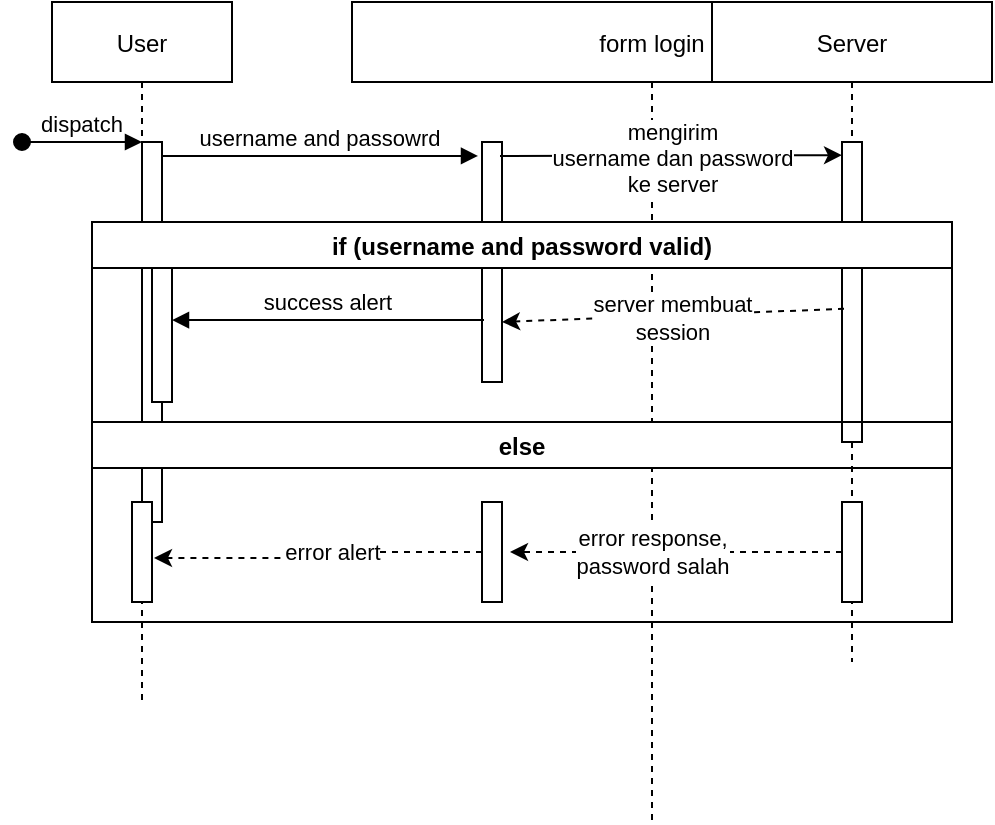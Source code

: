 <mxfile version="17.4.4" type="github">
  <diagram id="kgpKYQtTHZ0yAKxKKP6v" name="Page-1">
    <mxGraphModel dx="868" dy="481" grid="1" gridSize="10" guides="1" tooltips="1" connect="1" arrows="1" fold="1" page="1" pageScale="1" pageWidth="850" pageHeight="1100" math="0" shadow="0">
      <root>
        <mxCell id="0" />
        <mxCell id="1" parent="0" />
        <mxCell id="3nuBFxr9cyL0pnOWT2aG-1" value="User" style="shape=umlLifeline;perimeter=lifelinePerimeter;container=1;collapsible=0;recursiveResize=0;rounded=0;shadow=0;strokeWidth=1;" parent="1" vertex="1">
          <mxGeometry x="100" y="80" width="90" height="350" as="geometry" />
        </mxCell>
        <mxCell id="3nuBFxr9cyL0pnOWT2aG-2" value="" style="points=[];perimeter=orthogonalPerimeter;rounded=0;shadow=0;strokeWidth=1;" parent="3nuBFxr9cyL0pnOWT2aG-1" vertex="1">
          <mxGeometry x="45" y="70" width="10" height="190" as="geometry" />
        </mxCell>
        <mxCell id="3nuBFxr9cyL0pnOWT2aG-3" value="dispatch" style="verticalAlign=bottom;startArrow=oval;endArrow=block;startSize=8;shadow=0;strokeWidth=1;" parent="3nuBFxr9cyL0pnOWT2aG-1" target="3nuBFxr9cyL0pnOWT2aG-2" edge="1">
          <mxGeometry relative="1" as="geometry">
            <mxPoint x="-15" y="70" as="sourcePoint" />
          </mxGeometry>
        </mxCell>
        <mxCell id="3nuBFxr9cyL0pnOWT2aG-4" value="" style="points=[];perimeter=orthogonalPerimeter;rounded=0;shadow=0;strokeWidth=1;" parent="3nuBFxr9cyL0pnOWT2aG-1" vertex="1">
          <mxGeometry x="50" y="120" width="10" height="80" as="geometry" />
        </mxCell>
        <mxCell id="8AAEKPK9EOVyel0DEqaB-18" value="" style="points=[];perimeter=orthogonalPerimeter;rounded=0;shadow=0;strokeWidth=1;" vertex="1" parent="3nuBFxr9cyL0pnOWT2aG-1">
          <mxGeometry x="40" y="250" width="10" height="50" as="geometry" />
        </mxCell>
        <mxCell id="3nuBFxr9cyL0pnOWT2aG-5" value="form login" style="shape=umlLifeline;perimeter=lifelinePerimeter;container=1;collapsible=0;recursiveResize=0;rounded=0;shadow=0;strokeWidth=1;" parent="1" vertex="1">
          <mxGeometry x="250" y="80" width="300" height="410" as="geometry" />
        </mxCell>
        <mxCell id="8AAEKPK9EOVyel0DEqaB-6" value="" style="points=[];perimeter=orthogonalPerimeter;rounded=0;shadow=0;strokeWidth=1;" vertex="1" parent="3nuBFxr9cyL0pnOWT2aG-5">
          <mxGeometry x="65" y="70" width="10" height="120" as="geometry" />
        </mxCell>
        <mxCell id="8AAEKPK9EOVyel0DEqaB-17" value="" style="points=[];perimeter=orthogonalPerimeter;rounded=0;shadow=0;strokeWidth=1;" vertex="1" parent="3nuBFxr9cyL0pnOWT2aG-5">
          <mxGeometry x="65" y="250" width="10" height="50" as="geometry" />
        </mxCell>
        <mxCell id="8AAEKPK9EOVyel0DEqaB-26" value="else" style="swimlane;" vertex="1" parent="3nuBFxr9cyL0pnOWT2aG-5">
          <mxGeometry x="-130" y="210" width="430" height="100" as="geometry" />
        </mxCell>
        <mxCell id="3nuBFxr9cyL0pnOWT2aG-8" value="username and passowrd" style="verticalAlign=bottom;endArrow=block;entryX=-0.2;entryY=0.058;shadow=0;strokeWidth=1;entryDx=0;entryDy=0;entryPerimeter=0;" parent="1" source="3nuBFxr9cyL0pnOWT2aG-2" target="8AAEKPK9EOVyel0DEqaB-6" edge="1">
          <mxGeometry relative="1" as="geometry">
            <mxPoint x="275" y="160" as="sourcePoint" />
            <mxPoint x="305" y="160.0" as="targetPoint" />
          </mxGeometry>
        </mxCell>
        <mxCell id="3nuBFxr9cyL0pnOWT2aG-9" value="success alert" style="verticalAlign=bottom;endArrow=block;shadow=0;strokeWidth=1;exitX=0.1;exitY=0.742;exitDx=0;exitDy=0;exitPerimeter=0;" parent="1" source="8AAEKPK9EOVyel0DEqaB-6" target="3nuBFxr9cyL0pnOWT2aG-4" edge="1">
          <mxGeometry relative="1" as="geometry">
            <mxPoint x="305" y="240" as="sourcePoint" />
          </mxGeometry>
        </mxCell>
        <mxCell id="8AAEKPK9EOVyel0DEqaB-4" value="Server" style="shape=umlLifeline;perimeter=lifelinePerimeter;container=1;collapsible=0;recursiveResize=0;rounded=0;shadow=0;strokeWidth=1;" vertex="1" parent="1">
          <mxGeometry x="430" y="80" width="140" height="330" as="geometry" />
        </mxCell>
        <mxCell id="8AAEKPK9EOVyel0DEqaB-5" value="" style="points=[];perimeter=orthogonalPerimeter;rounded=0;shadow=0;strokeWidth=1;" vertex="1" parent="8AAEKPK9EOVyel0DEqaB-4">
          <mxGeometry x="65" y="70" width="10" height="150" as="geometry" />
        </mxCell>
        <mxCell id="8AAEKPK9EOVyel0DEqaB-16" value="" style="points=[];perimeter=orthogonalPerimeter;rounded=0;shadow=0;strokeWidth=1;" vertex="1" parent="8AAEKPK9EOVyel0DEqaB-4">
          <mxGeometry x="65" y="250" width="10" height="50" as="geometry" />
        </mxCell>
        <mxCell id="8AAEKPK9EOVyel0DEqaB-9" value="" style="endArrow=classic;html=1;rounded=0;entryX=0;entryY=0.044;entryDx=0;entryDy=0;entryPerimeter=0;exitX=0.9;exitY=0.058;exitDx=0;exitDy=0;exitPerimeter=0;" edge="1" parent="1" source="8AAEKPK9EOVyel0DEqaB-6" target="8AAEKPK9EOVyel0DEqaB-5">
          <mxGeometry width="50" height="50" relative="1" as="geometry">
            <mxPoint x="320" y="240" as="sourcePoint" />
            <mxPoint x="370" y="190" as="targetPoint" />
          </mxGeometry>
        </mxCell>
        <mxCell id="8AAEKPK9EOVyel0DEqaB-10" value="mengirim &lt;br&gt;&lt;div&gt;username dan password&lt;/div&gt;&lt;div&gt;ke server&lt;br&gt;&lt;/div&gt;" style="edgeLabel;html=1;align=center;verticalAlign=middle;resizable=0;points=[];" vertex="1" connectable="0" parent="8AAEKPK9EOVyel0DEqaB-9">
          <mxGeometry x="-0.193" y="-1" relative="1" as="geometry">
            <mxPoint x="17" as="offset" />
          </mxGeometry>
        </mxCell>
        <mxCell id="8AAEKPK9EOVyel0DEqaB-12" value="" style="endArrow=classic;html=1;rounded=1;exitX=0.1;exitY=0.556;exitDx=0;exitDy=0;exitPerimeter=0;entryX=1;entryY=0.75;entryDx=0;entryDy=0;entryPerimeter=0;dashed=1;" edge="1" parent="1" source="8AAEKPK9EOVyel0DEqaB-5" target="8AAEKPK9EOVyel0DEqaB-6">
          <mxGeometry width="50" height="50" relative="1" as="geometry">
            <mxPoint x="320" y="240" as="sourcePoint" />
            <mxPoint x="370" y="190" as="targetPoint" />
          </mxGeometry>
        </mxCell>
        <mxCell id="8AAEKPK9EOVyel0DEqaB-13" value="&lt;div&gt;server membuat &lt;br&gt;&lt;/div&gt;&lt;div&gt;session&lt;/div&gt;" style="edgeLabel;html=1;align=center;verticalAlign=middle;resizable=0;points=[];" vertex="1" connectable="0" parent="8AAEKPK9EOVyel0DEqaB-12">
          <mxGeometry x="0.239" y="-4" relative="1" as="geometry">
            <mxPoint x="20" y="4" as="offset" />
          </mxGeometry>
        </mxCell>
        <mxCell id="8AAEKPK9EOVyel0DEqaB-14" value="if (username and password valid)" style="swimlane;" vertex="1" parent="1">
          <mxGeometry x="120" y="190" width="430" height="100" as="geometry">
            <mxRectangle x="120" y="190" width="220" height="23" as="alternateBounds" />
          </mxGeometry>
        </mxCell>
        <mxCell id="8AAEKPK9EOVyel0DEqaB-22" style="edgeStyle=orthogonalEdgeStyle;rounded=1;orthogonalLoop=1;jettySize=auto;html=1;entryX=1.4;entryY=0.5;entryDx=0;entryDy=0;entryPerimeter=0;dashed=1;" edge="1" parent="1" source="8AAEKPK9EOVyel0DEqaB-16" target="8AAEKPK9EOVyel0DEqaB-17">
          <mxGeometry relative="1" as="geometry" />
        </mxCell>
        <mxCell id="8AAEKPK9EOVyel0DEqaB-23" value="&lt;div&gt;error response, &lt;br&gt;&lt;/div&gt;&lt;div&gt;password salah&lt;/div&gt;" style="edgeLabel;html=1;align=center;verticalAlign=middle;resizable=0;points=[];" vertex="1" connectable="0" parent="8AAEKPK9EOVyel0DEqaB-22">
          <mxGeometry x="0.337" relative="1" as="geometry">
            <mxPoint x="16" as="offset" />
          </mxGeometry>
        </mxCell>
        <mxCell id="8AAEKPK9EOVyel0DEqaB-24" style="edgeStyle=orthogonalEdgeStyle;rounded=1;orthogonalLoop=1;jettySize=auto;html=1;entryX=1.1;entryY=0.56;entryDx=0;entryDy=0;entryPerimeter=0;dashed=1;" edge="1" parent="1" source="8AAEKPK9EOVyel0DEqaB-17" target="8AAEKPK9EOVyel0DEqaB-18">
          <mxGeometry relative="1" as="geometry" />
        </mxCell>
        <mxCell id="8AAEKPK9EOVyel0DEqaB-25" value="error alert" style="edgeLabel;html=1;align=center;verticalAlign=middle;resizable=0;points=[];" vertex="1" connectable="0" parent="8AAEKPK9EOVyel0DEqaB-24">
          <mxGeometry x="0.162" y="2" relative="1" as="geometry">
            <mxPoint x="19" y="-5" as="offset" />
          </mxGeometry>
        </mxCell>
      </root>
    </mxGraphModel>
  </diagram>
</mxfile>
